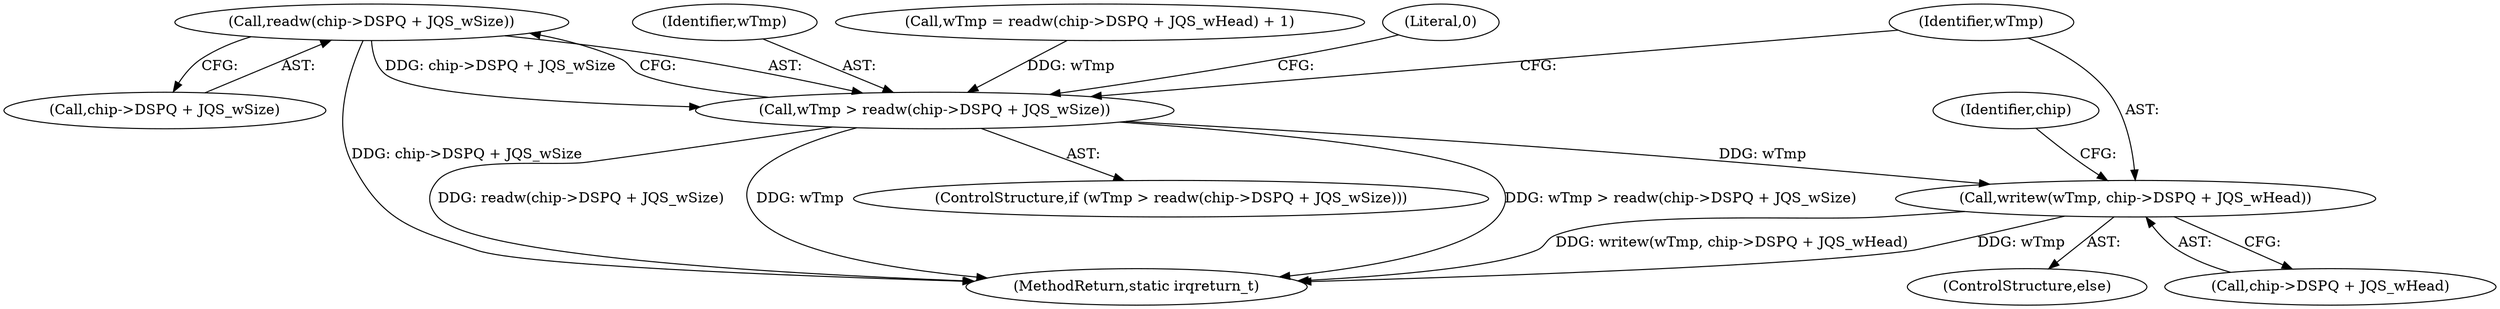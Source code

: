 digraph "1_linux_20e2b791796bd68816fa115f12be5320de2b8021_0@API" {
"1000162" [label="(Call,readw(chip->DSPQ + JQS_wSize))"];
"1000160" [label="(Call,wTmp > readw(chip->DSPQ + JQS_wSize))"];
"1000176" [label="(Call,writew(wTmp, chip->DSPQ + JQS_wHead))"];
"1000161" [label="(Identifier,wTmp)"];
"1000159" [label="(ControlStructure,if (wTmp > readw(chip->DSPQ + JQS_wSize)))"];
"1000177" [label="(Identifier,wTmp)"];
"1000176" [label="(Call,writew(wTmp, chip->DSPQ + JQS_wHead))"];
"1000175" [label="(ControlStructure,else)"];
"1000162" [label="(Call,readw(chip->DSPQ + JQS_wSize))"];
"1000149" [label="(Call,wTmp = readw(chip->DSPQ + JQS_wHead) + 1)"];
"1000125" [label="(Identifier,chip)"];
"1000178" [label="(Call,chip->DSPQ + JQS_wHead)"];
"1000160" [label="(Call,wTmp > readw(chip->DSPQ + JQS_wSize))"];
"1000169" [label="(Literal,0)"];
"1000191" [label="(MethodReturn,static irqreturn_t)"];
"1000163" [label="(Call,chip->DSPQ + JQS_wSize)"];
"1000162" -> "1000160"  [label="AST: "];
"1000162" -> "1000163"  [label="CFG: "];
"1000163" -> "1000162"  [label="AST: "];
"1000160" -> "1000162"  [label="CFG: "];
"1000162" -> "1000191"  [label="DDG: chip->DSPQ + JQS_wSize"];
"1000162" -> "1000160"  [label="DDG: chip->DSPQ + JQS_wSize"];
"1000160" -> "1000159"  [label="AST: "];
"1000161" -> "1000160"  [label="AST: "];
"1000169" -> "1000160"  [label="CFG: "];
"1000177" -> "1000160"  [label="CFG: "];
"1000160" -> "1000191"  [label="DDG: wTmp > readw(chip->DSPQ + JQS_wSize)"];
"1000160" -> "1000191"  [label="DDG: readw(chip->DSPQ + JQS_wSize)"];
"1000160" -> "1000191"  [label="DDG: wTmp"];
"1000149" -> "1000160"  [label="DDG: wTmp"];
"1000160" -> "1000176"  [label="DDG: wTmp"];
"1000176" -> "1000175"  [label="AST: "];
"1000176" -> "1000178"  [label="CFG: "];
"1000177" -> "1000176"  [label="AST: "];
"1000178" -> "1000176"  [label="AST: "];
"1000125" -> "1000176"  [label="CFG: "];
"1000176" -> "1000191"  [label="DDG: wTmp"];
"1000176" -> "1000191"  [label="DDG: writew(wTmp, chip->DSPQ + JQS_wHead)"];
}
